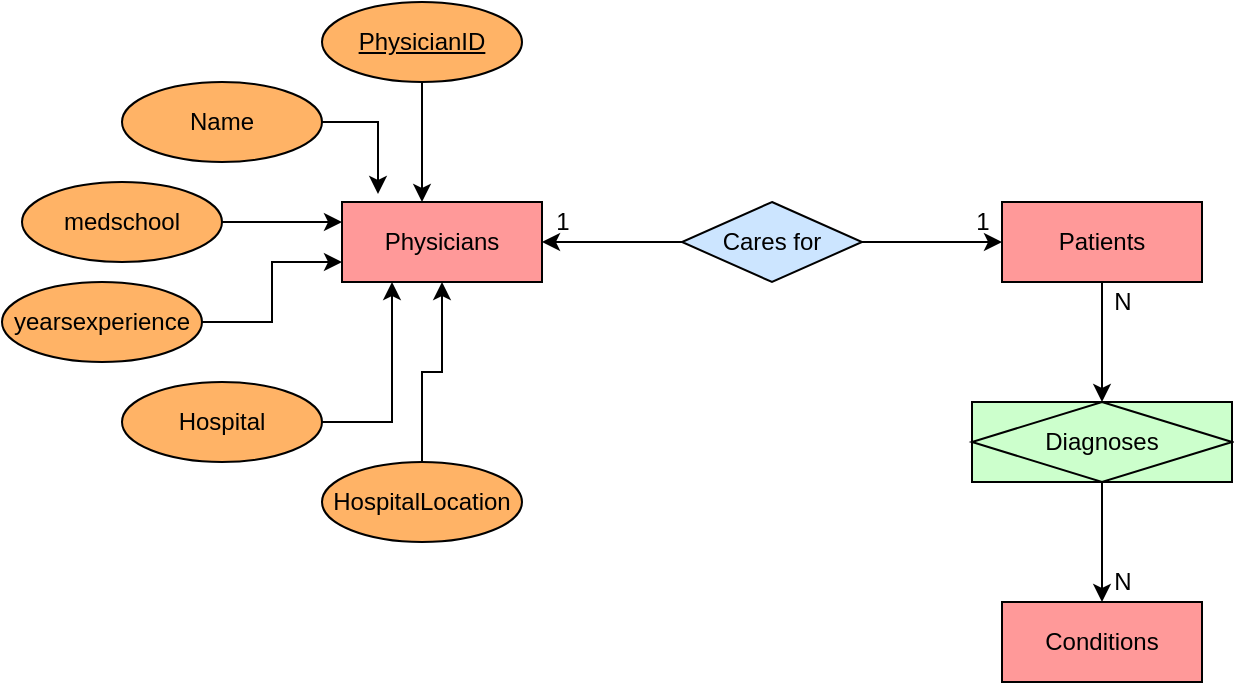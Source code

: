 <mxfile version="14.8.6" type="github">
  <diagram id="DVVB18AhAnTQATnbbfvU" name="Page-1">
    <mxGraphModel dx="705" dy="512" grid="1" gridSize="10" guides="1" tooltips="1" connect="1" arrows="1" fold="1" page="1" pageScale="1" pageWidth="850" pageHeight="1100" math="0" shadow="0">
      <root>
        <mxCell id="0" />
        <mxCell id="1" parent="0" />
        <mxCell id="tEPiHMCiXNBRy2mskgk1-3" value="Physicians" style="whiteSpace=wrap;html=1;align=center;fillColor=#FF9999;" vertex="1" parent="1">
          <mxGeometry x="190" y="190" width="100" height="40" as="geometry" />
        </mxCell>
        <mxCell id="tEPiHMCiXNBRy2mskgk1-8" value="" style="edgeStyle=orthogonalEdgeStyle;rounded=0;orthogonalLoop=1;jettySize=auto;html=1;" edge="1" parent="1" source="tEPiHMCiXNBRy2mskgk1-4" target="tEPiHMCiXNBRy2mskgk1-6">
          <mxGeometry relative="1" as="geometry" />
        </mxCell>
        <mxCell id="tEPiHMCiXNBRy2mskgk1-4" value="Patients" style="whiteSpace=wrap;html=1;align=center;fillColor=#FF9999;" vertex="1" parent="1">
          <mxGeometry x="520" y="190" width="100" height="40" as="geometry" />
        </mxCell>
        <mxCell id="tEPiHMCiXNBRy2mskgk1-10" value="" style="edgeStyle=orthogonalEdgeStyle;rounded=0;orthogonalLoop=1;jettySize=auto;html=1;" edge="1" parent="1" source="tEPiHMCiXNBRy2mskgk1-5" target="tEPiHMCiXNBRy2mskgk1-4">
          <mxGeometry relative="1" as="geometry" />
        </mxCell>
        <mxCell id="tEPiHMCiXNBRy2mskgk1-29" value="" style="edgeStyle=orthogonalEdgeStyle;rounded=0;orthogonalLoop=1;jettySize=auto;html=1;entryX=1;entryY=0.5;entryDx=0;entryDy=0;fillColor=#FFE6CC;" edge="1" parent="1" source="tEPiHMCiXNBRy2mskgk1-5" target="tEPiHMCiXNBRy2mskgk1-3">
          <mxGeometry relative="1" as="geometry" />
        </mxCell>
        <mxCell id="tEPiHMCiXNBRy2mskgk1-5" value="Cares for" style="shape=rhombus;perimeter=rhombusPerimeter;whiteSpace=wrap;html=1;align=center;fillColor=#CCE5FF;" vertex="1" parent="1">
          <mxGeometry x="360" y="190" width="90" height="40" as="geometry" />
        </mxCell>
        <mxCell id="tEPiHMCiXNBRy2mskgk1-9" value="" style="edgeStyle=orthogonalEdgeStyle;rounded=0;orthogonalLoop=1;jettySize=auto;html=1;" edge="1" parent="1" source="tEPiHMCiXNBRy2mskgk1-6" target="tEPiHMCiXNBRy2mskgk1-7">
          <mxGeometry relative="1" as="geometry" />
        </mxCell>
        <mxCell id="tEPiHMCiXNBRy2mskgk1-6" value="Diagnoses" style="shape=associativeEntity;whiteSpace=wrap;html=1;align=center;fillColor=#CCFFCC;" vertex="1" parent="1">
          <mxGeometry x="505" y="290" width="130" height="40" as="geometry" />
        </mxCell>
        <mxCell id="tEPiHMCiXNBRy2mskgk1-7" value="Conditions" style="whiteSpace=wrap;html=1;align=center;fillColor=#FF9999;" vertex="1" parent="1">
          <mxGeometry x="520" y="390" width="100" height="40" as="geometry" />
        </mxCell>
        <mxCell id="tEPiHMCiXNBRy2mskgk1-12" value="1" style="text;html=1;align=center;verticalAlign=middle;resizable=0;points=[];autosize=1;strokeColor=none;" vertex="1" parent="1">
          <mxGeometry x="290" y="190" width="20" height="20" as="geometry" />
        </mxCell>
        <mxCell id="tEPiHMCiXNBRy2mskgk1-13" value="1" style="text;html=1;align=center;verticalAlign=middle;resizable=0;points=[];autosize=1;strokeColor=none;" vertex="1" parent="1">
          <mxGeometry x="500" y="190" width="20" height="20" as="geometry" />
        </mxCell>
        <mxCell id="tEPiHMCiXNBRy2mskgk1-14" value="N" style="text;html=1;align=center;verticalAlign=middle;resizable=0;points=[];autosize=1;strokeColor=none;" vertex="1" parent="1">
          <mxGeometry x="570" y="230" width="20" height="20" as="geometry" />
        </mxCell>
        <mxCell id="tEPiHMCiXNBRy2mskgk1-15" value="N" style="text;html=1;align=center;verticalAlign=middle;resizable=0;points=[];autosize=1;strokeColor=none;" vertex="1" parent="1">
          <mxGeometry x="570" y="370" width="20" height="20" as="geometry" />
        </mxCell>
        <mxCell id="tEPiHMCiXNBRy2mskgk1-20" value="" style="edgeStyle=orthogonalEdgeStyle;rounded=0;orthogonalLoop=1;jettySize=auto;html=1;" edge="1" parent="1" source="tEPiHMCiXNBRy2mskgk1-16" target="tEPiHMCiXNBRy2mskgk1-3">
          <mxGeometry relative="1" as="geometry">
            <Array as="points">
              <mxPoint x="230" y="180" />
              <mxPoint x="230" y="180" />
            </Array>
          </mxGeometry>
        </mxCell>
        <mxCell id="tEPiHMCiXNBRy2mskgk1-16" value="PhysicianID" style="ellipse;whiteSpace=wrap;html=1;align=center;fontStyle=4;fillColor=#FFB366;" vertex="1" parent="1">
          <mxGeometry x="180" y="90" width="100" height="40" as="geometry" />
        </mxCell>
        <mxCell id="tEPiHMCiXNBRy2mskgk1-26" value="" style="edgeStyle=orthogonalEdgeStyle;rounded=0;orthogonalLoop=1;jettySize=auto;html=1;entryX=0.18;entryY=-0.1;entryDx=0;entryDy=0;entryPerimeter=0;" edge="1" parent="1" source="tEPiHMCiXNBRy2mskgk1-17" target="tEPiHMCiXNBRy2mskgk1-3">
          <mxGeometry relative="1" as="geometry" />
        </mxCell>
        <mxCell id="tEPiHMCiXNBRy2mskgk1-17" value="Name" style="ellipse;whiteSpace=wrap;html=1;align=center;fillColor=#FFB366;" vertex="1" parent="1">
          <mxGeometry x="80" y="130" width="100" height="40" as="geometry" />
        </mxCell>
        <mxCell id="tEPiHMCiXNBRy2mskgk1-22" value="" style="edgeStyle=orthogonalEdgeStyle;rounded=0;orthogonalLoop=1;jettySize=auto;html=1;entryX=0;entryY=0.25;entryDx=0;entryDy=0;" edge="1" parent="1" source="tEPiHMCiXNBRy2mskgk1-18" target="tEPiHMCiXNBRy2mskgk1-3">
          <mxGeometry relative="1" as="geometry" />
        </mxCell>
        <mxCell id="tEPiHMCiXNBRy2mskgk1-18" value="medschool" style="ellipse;whiteSpace=wrap;html=1;align=center;fillColor=#FFB366;" vertex="1" parent="1">
          <mxGeometry x="30" y="180" width="100" height="40" as="geometry" />
        </mxCell>
        <mxCell id="tEPiHMCiXNBRy2mskgk1-23" value="" style="edgeStyle=orthogonalEdgeStyle;rounded=0;orthogonalLoop=1;jettySize=auto;html=1;entryX=0;entryY=0.75;entryDx=0;entryDy=0;" edge="1" parent="1" source="tEPiHMCiXNBRy2mskgk1-19" target="tEPiHMCiXNBRy2mskgk1-3">
          <mxGeometry relative="1" as="geometry" />
        </mxCell>
        <mxCell id="tEPiHMCiXNBRy2mskgk1-19" value="yearsexperience" style="ellipse;whiteSpace=wrap;html=1;align=center;fillColor=#FFB366;" vertex="1" parent="1">
          <mxGeometry x="20" y="230" width="100" height="40" as="geometry" />
        </mxCell>
        <mxCell id="tEPiHMCiXNBRy2mskgk1-25" value="" style="edgeStyle=orthogonalEdgeStyle;rounded=0;orthogonalLoop=1;jettySize=auto;html=1;entryX=0.25;entryY=1;entryDx=0;entryDy=0;" edge="1" parent="1" source="tEPiHMCiXNBRy2mskgk1-24" target="tEPiHMCiXNBRy2mskgk1-3">
          <mxGeometry relative="1" as="geometry" />
        </mxCell>
        <mxCell id="tEPiHMCiXNBRy2mskgk1-24" value="Hospital" style="ellipse;whiteSpace=wrap;html=1;align=center;fillColor=#FFB366;" vertex="1" parent="1">
          <mxGeometry x="80" y="280" width="100" height="40" as="geometry" />
        </mxCell>
        <mxCell id="tEPiHMCiXNBRy2mskgk1-28" value="" style="edgeStyle=orthogonalEdgeStyle;rounded=0;orthogonalLoop=1;jettySize=auto;html=1;" edge="1" parent="1" source="tEPiHMCiXNBRy2mskgk1-27" target="tEPiHMCiXNBRy2mskgk1-3">
          <mxGeometry relative="1" as="geometry" />
        </mxCell>
        <mxCell id="tEPiHMCiXNBRy2mskgk1-27" value="HospitalLocation" style="ellipse;whiteSpace=wrap;html=1;align=center;fillColor=#FFB366;" vertex="1" parent="1">
          <mxGeometry x="180" y="320" width="100" height="40" as="geometry" />
        </mxCell>
      </root>
    </mxGraphModel>
  </diagram>
</mxfile>
